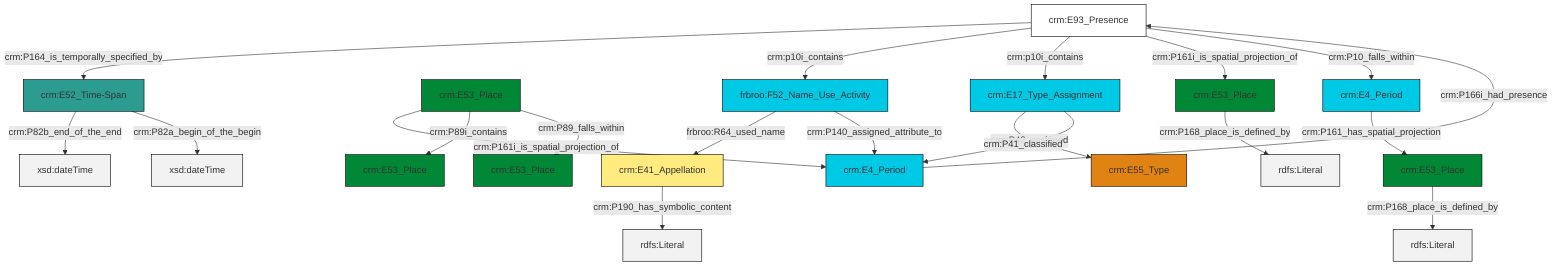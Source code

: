 graph TD
classDef Literal fill:#f2f2f2,stroke:#000000;
classDef CRM_Entity fill:#FFFFFF,stroke:#000000;
classDef Temporal_Entity fill:#00C9E6, stroke:#000000;
classDef Type fill:#E18312, stroke:#000000;
classDef Time-Span fill:#2C9C91, stroke:#000000;
classDef Appellation fill:#FFEB7F, stroke:#000000;
classDef Place fill:#008836, stroke:#000000;
classDef Persistent_Item fill:#B266B2, stroke:#000000;
classDef Conceptual_Object fill:#FFD700, stroke:#000000;
classDef Physical_Thing fill:#D2B48C, stroke:#000000;
classDef Actor fill:#f58aad, stroke:#000000;
classDef PC_Classes fill:#4ce600, stroke:#000000;
classDef Multi fill:#cccccc,stroke:#000000;

0["crm:E53_Place"]:::Place -->|crm:P168_place_is_defined_by| 1[rdfs:Literal]:::Literal
4["crm:E93_Presence"]:::CRM_Entity -->|crm:P164_is_temporally_specified_by| 5["crm:E52_Time-Span"]:::Time-Span
8["crm:E53_Place"]:::Place -->|crm:P161i_is_spatial_projection_of| 9["crm:E4_Period"]:::Temporal_Entity
9["crm:E4_Period"]:::Temporal_Entity -->|crm:P166i_had_presence| 4["crm:E93_Presence"]:::CRM_Entity
10["frbroo:F52_Name_Use_Activity"]:::Temporal_Entity -->|frbroo:R64_used_name| 6["crm:E41_Appellation"]:::Appellation
14["crm:E17_Type_Assignment"]:::Temporal_Entity -->|crm:P42_assigned| 2["crm:E55_Type"]:::Type
4["crm:E93_Presence"]:::CRM_Entity -->|crm:p10i_contains| 10["frbroo:F52_Name_Use_Activity"]:::Temporal_Entity
11["crm:E4_Period"]:::Temporal_Entity -->|crm:P161_has_spatial_projection| 0["crm:E53_Place"]:::Place
6["crm:E41_Appellation"]:::Appellation -->|crm:P190_has_symbolic_content| 17[rdfs:Literal]:::Literal
8["crm:E53_Place"]:::Place -->|crm:P89i_contains| 18["crm:E53_Place"]:::Place
5["crm:E52_Time-Span"]:::Time-Span -->|crm:P82b_end_of_the_end| 19[xsd:dateTime]:::Literal
20["crm:E53_Place"]:::Place -->|crm:P168_place_is_defined_by| 21[rdfs:Literal]:::Literal
4["crm:E93_Presence"]:::CRM_Entity -->|crm:p10i_contains| 14["crm:E17_Type_Assignment"]:::Temporal_Entity
10["frbroo:F52_Name_Use_Activity"]:::Temporal_Entity -->|crm:P140_assigned_attribute_to| 9["crm:E4_Period"]:::Temporal_Entity
4["crm:E93_Presence"]:::CRM_Entity -->|crm:P161i_is_spatial_projection_of| 20["crm:E53_Place"]:::Place
8["crm:E53_Place"]:::Place -->|crm:P89_falls_within| 23["crm:E53_Place"]:::Place
14["crm:E17_Type_Assignment"]:::Temporal_Entity -->|crm:P41_classified| 9["crm:E4_Period"]:::Temporal_Entity
5["crm:E52_Time-Span"]:::Time-Span -->|crm:P82a_begin_of_the_begin| 28[xsd:dateTime]:::Literal
4["crm:E93_Presence"]:::CRM_Entity -->|crm:P10_falls_within| 11["crm:E4_Period"]:::Temporal_Entity